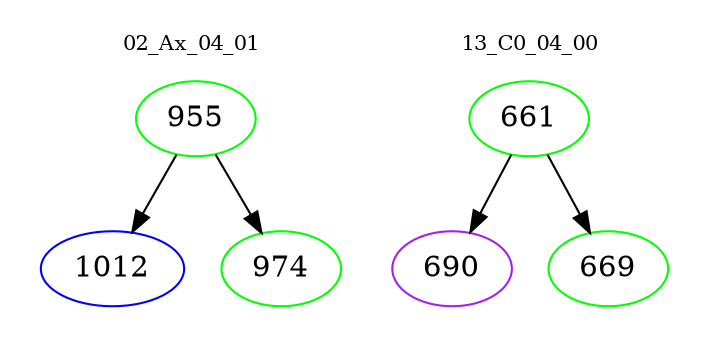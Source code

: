 digraph{
subgraph cluster_0 {
color = white
label = "02_Ax_04_01";
fontsize=10;
T0_955 [label="955", color="green"]
T0_955 -> T0_1012 [color="black"]
T0_1012 [label="1012", color="blue"]
T0_955 -> T0_974 [color="black"]
T0_974 [label="974", color="green"]
}
subgraph cluster_1 {
color = white
label = "13_C0_04_00";
fontsize=10;
T1_661 [label="661", color="green"]
T1_661 -> T1_690 [color="black"]
T1_690 [label="690", color="purple"]
T1_661 -> T1_669 [color="black"]
T1_669 [label="669", color="green"]
}
}
